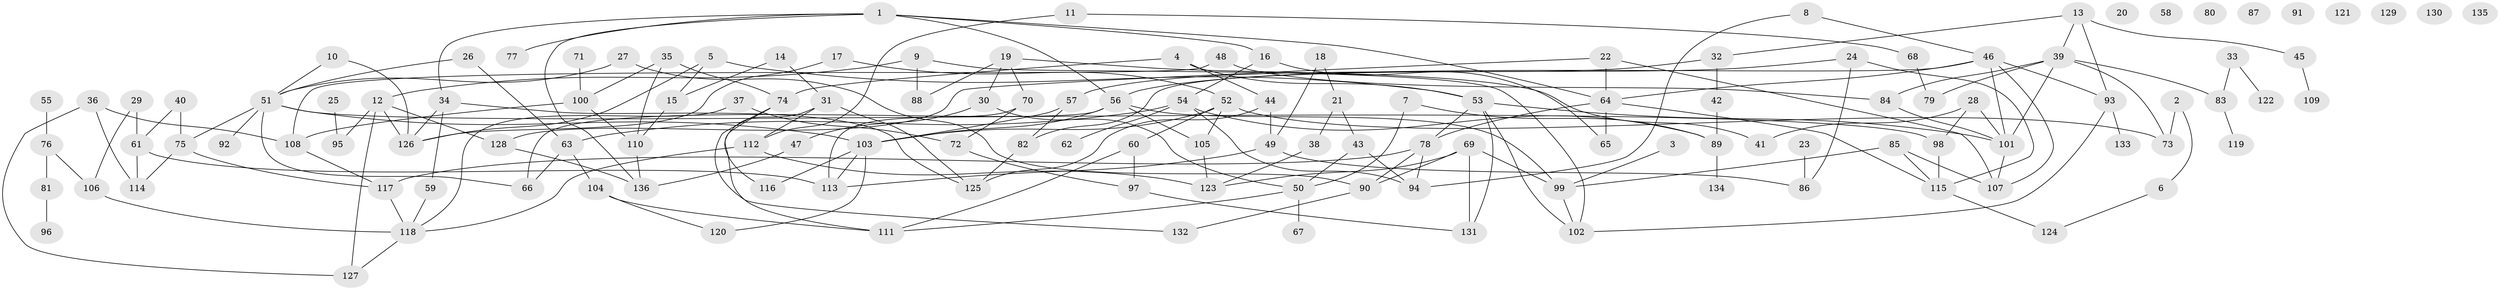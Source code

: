 // Generated by graph-tools (version 1.1) at 2025/49/03/09/25 03:49:04]
// undirected, 136 vertices, 197 edges
graph export_dot {
graph [start="1"]
  node [color=gray90,style=filled];
  1;
  2;
  3;
  4;
  5;
  6;
  7;
  8;
  9;
  10;
  11;
  12;
  13;
  14;
  15;
  16;
  17;
  18;
  19;
  20;
  21;
  22;
  23;
  24;
  25;
  26;
  27;
  28;
  29;
  30;
  31;
  32;
  33;
  34;
  35;
  36;
  37;
  38;
  39;
  40;
  41;
  42;
  43;
  44;
  45;
  46;
  47;
  48;
  49;
  50;
  51;
  52;
  53;
  54;
  55;
  56;
  57;
  58;
  59;
  60;
  61;
  62;
  63;
  64;
  65;
  66;
  67;
  68;
  69;
  70;
  71;
  72;
  73;
  74;
  75;
  76;
  77;
  78;
  79;
  80;
  81;
  82;
  83;
  84;
  85;
  86;
  87;
  88;
  89;
  90;
  91;
  92;
  93;
  94;
  95;
  96;
  97;
  98;
  99;
  100;
  101;
  102;
  103;
  104;
  105;
  106;
  107;
  108;
  109;
  110;
  111;
  112;
  113;
  114;
  115;
  116;
  117;
  118;
  119;
  120;
  121;
  122;
  123;
  124;
  125;
  126;
  127;
  128;
  129;
  130;
  131;
  132;
  133;
  134;
  135;
  136;
  1 -- 16;
  1 -- 34;
  1 -- 56;
  1 -- 64;
  1 -- 77;
  1 -- 136;
  2 -- 6;
  2 -- 73;
  3 -- 99;
  4 -- 44;
  4 -- 53;
  4 -- 74;
  5 -- 15;
  5 -- 53;
  5 -- 126;
  6 -- 124;
  7 -- 50;
  7 -- 89;
  8 -- 46;
  8 -- 94;
  9 -- 12;
  9 -- 88;
  9 -- 102;
  10 -- 51;
  10 -- 126;
  11 -- 68;
  11 -- 112;
  12 -- 95;
  12 -- 126;
  12 -- 127;
  12 -- 128;
  13 -- 32;
  13 -- 39;
  13 -- 45;
  13 -- 93;
  14 -- 15;
  14 -- 31;
  15 -- 110;
  16 -- 54;
  16 -- 65;
  17 -- 52;
  17 -- 126;
  18 -- 21;
  18 -- 49;
  19 -- 30;
  19 -- 41;
  19 -- 70;
  19 -- 88;
  21 -- 38;
  21 -- 43;
  22 -- 64;
  22 -- 107;
  22 -- 128;
  23 -- 86;
  24 -- 56;
  24 -- 86;
  24 -- 115;
  25 -- 95;
  26 -- 51;
  26 -- 63;
  27 -- 51;
  27 -- 90;
  28 -- 41;
  28 -- 98;
  28 -- 101;
  29 -- 61;
  29 -- 106;
  30 -- 47;
  30 -- 50;
  31 -- 111;
  31 -- 112;
  31 -- 125;
  32 -- 42;
  32 -- 57;
  33 -- 83;
  33 -- 122;
  34 -- 59;
  34 -- 125;
  34 -- 126;
  35 -- 74;
  35 -- 100;
  35 -- 110;
  36 -- 108;
  36 -- 114;
  36 -- 127;
  37 -- 72;
  37 -- 118;
  38 -- 123;
  39 -- 73;
  39 -- 79;
  39 -- 83;
  39 -- 84;
  39 -- 101;
  40 -- 61;
  40 -- 75;
  42 -- 89;
  43 -- 50;
  43 -- 94;
  44 -- 49;
  44 -- 125;
  45 -- 109;
  46 -- 64;
  46 -- 82;
  46 -- 93;
  46 -- 101;
  46 -- 107;
  47 -- 136;
  48 -- 84;
  48 -- 108;
  49 -- 86;
  49 -- 113;
  50 -- 67;
  50 -- 111;
  51 -- 66;
  51 -- 75;
  51 -- 92;
  51 -- 98;
  51 -- 103;
  52 -- 60;
  52 -- 73;
  52 -- 103;
  52 -- 105;
  53 -- 78;
  53 -- 101;
  53 -- 102;
  53 -- 131;
  54 -- 62;
  54 -- 63;
  54 -- 89;
  54 -- 94;
  55 -- 76;
  56 -- 66;
  56 -- 99;
  56 -- 103;
  56 -- 105;
  57 -- 82;
  57 -- 103;
  59 -- 118;
  60 -- 97;
  60 -- 111;
  61 -- 113;
  61 -- 114;
  63 -- 66;
  63 -- 104;
  64 -- 65;
  64 -- 78;
  64 -- 115;
  68 -- 79;
  69 -- 90;
  69 -- 99;
  69 -- 123;
  69 -- 131;
  70 -- 72;
  70 -- 113;
  71 -- 100;
  72 -- 97;
  74 -- 116;
  74 -- 132;
  75 -- 114;
  75 -- 117;
  76 -- 81;
  76 -- 106;
  78 -- 90;
  78 -- 94;
  78 -- 117;
  81 -- 96;
  82 -- 125;
  83 -- 119;
  84 -- 101;
  85 -- 99;
  85 -- 107;
  85 -- 115;
  89 -- 134;
  90 -- 132;
  93 -- 102;
  93 -- 133;
  97 -- 131;
  98 -- 115;
  99 -- 102;
  100 -- 108;
  100 -- 110;
  101 -- 107;
  103 -- 113;
  103 -- 116;
  103 -- 120;
  104 -- 111;
  104 -- 120;
  105 -- 123;
  106 -- 118;
  108 -- 117;
  110 -- 136;
  112 -- 118;
  112 -- 123;
  115 -- 124;
  117 -- 118;
  118 -- 127;
  128 -- 136;
}
